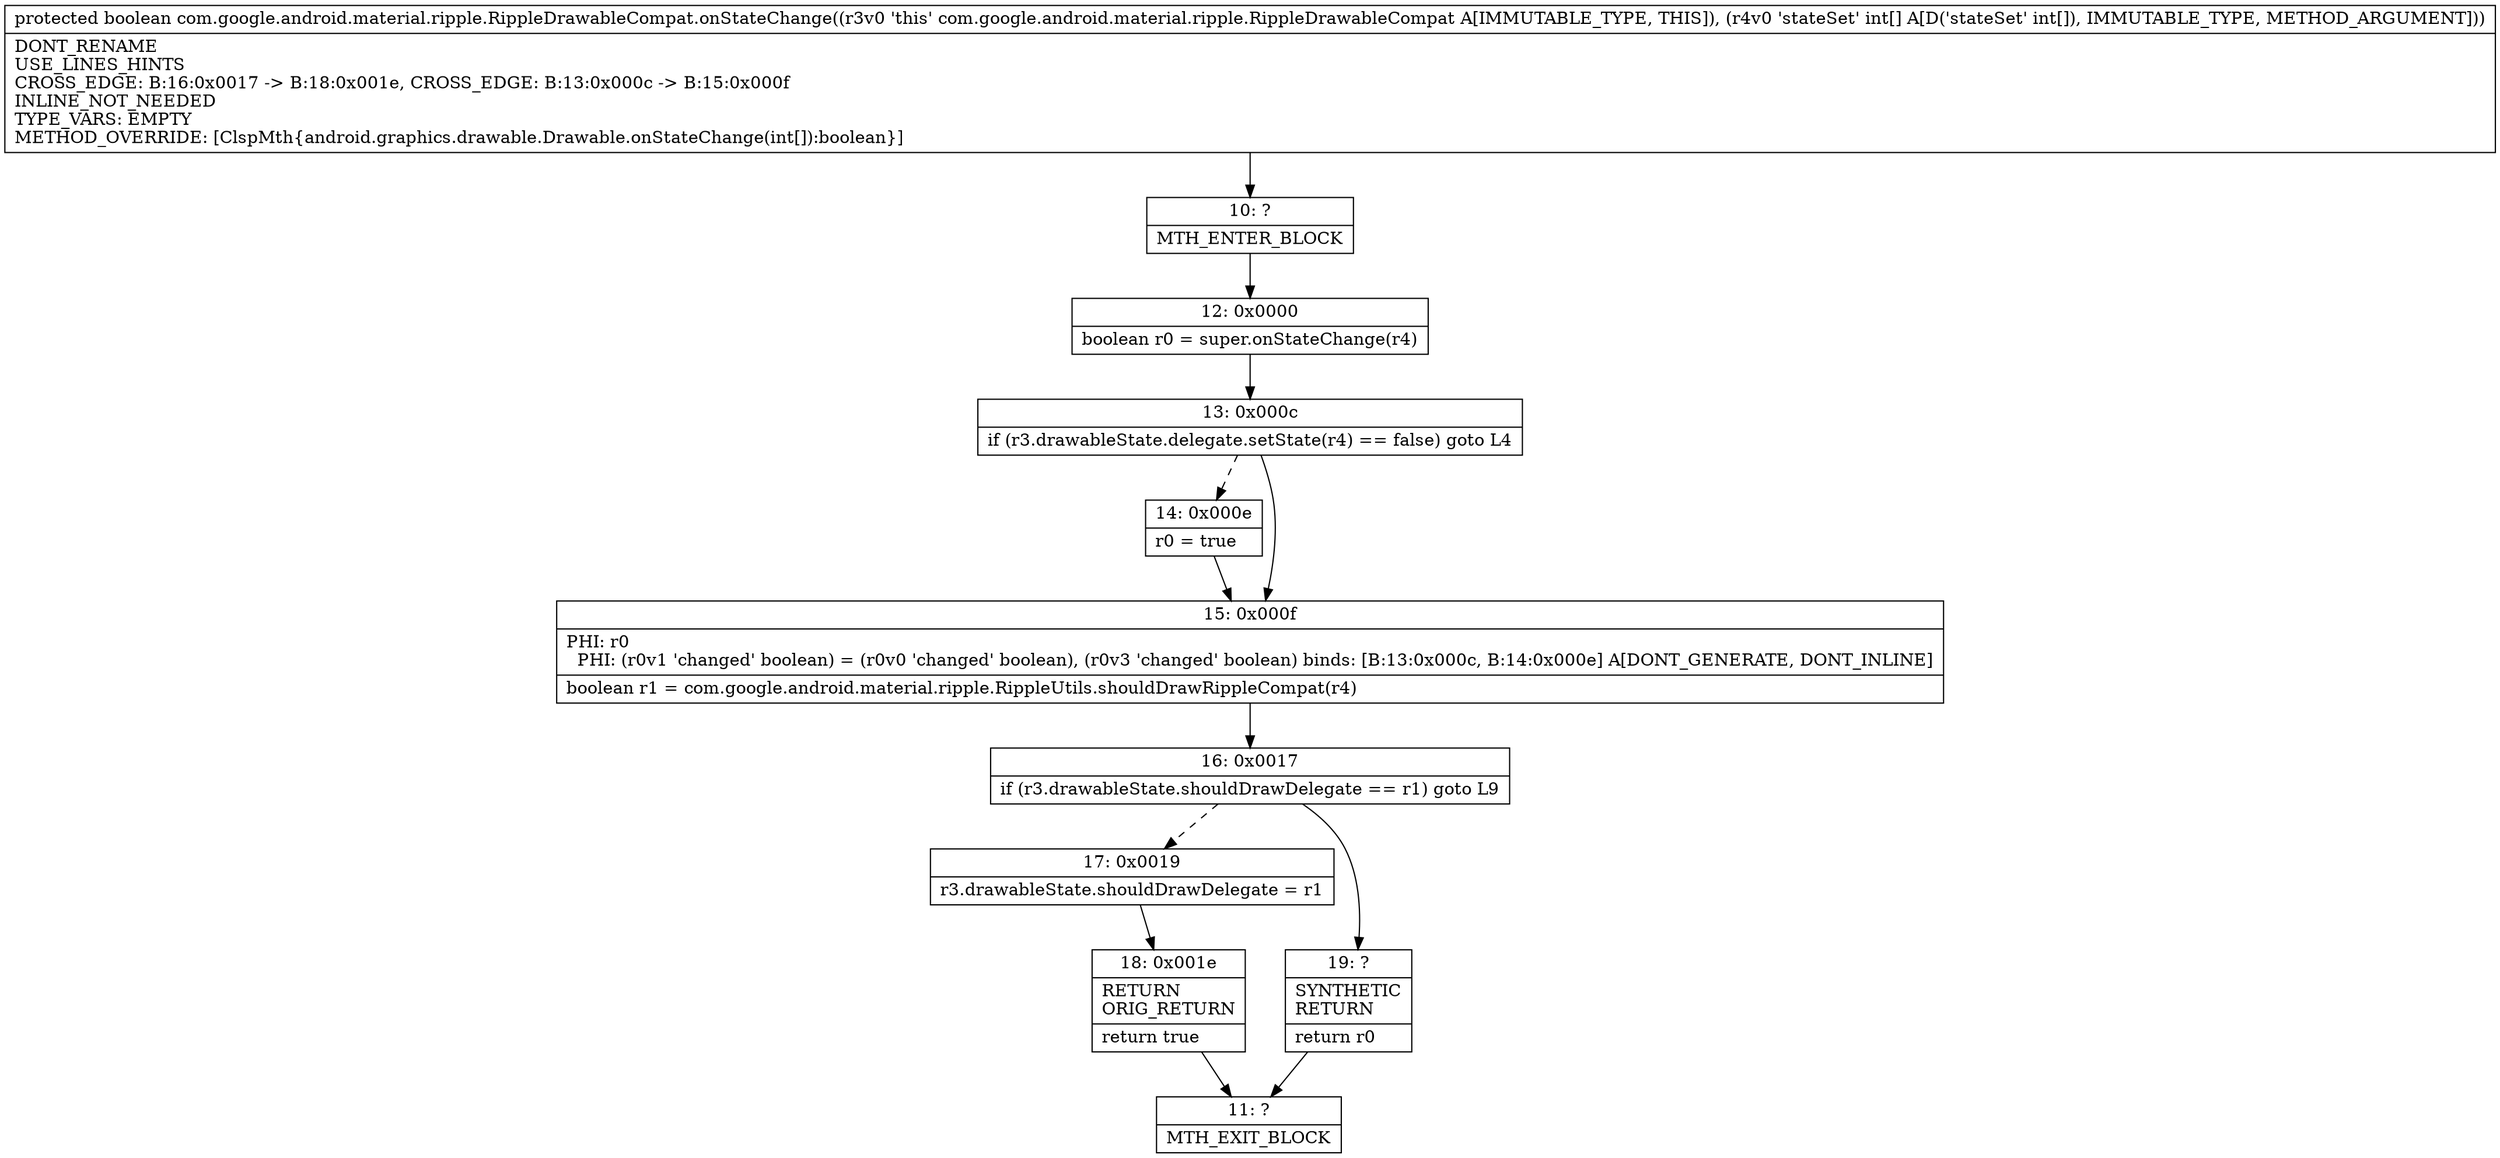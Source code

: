 digraph "CFG forcom.google.android.material.ripple.RippleDrawableCompat.onStateChange([I)Z" {
Node_10 [shape=record,label="{10\:\ ?|MTH_ENTER_BLOCK\l}"];
Node_12 [shape=record,label="{12\:\ 0x0000|boolean r0 = super.onStateChange(r4)\l}"];
Node_13 [shape=record,label="{13\:\ 0x000c|if (r3.drawableState.delegate.setState(r4) == false) goto L4\l}"];
Node_14 [shape=record,label="{14\:\ 0x000e|r0 = true\l}"];
Node_15 [shape=record,label="{15\:\ 0x000f|PHI: r0 \l  PHI: (r0v1 'changed' boolean) = (r0v0 'changed' boolean), (r0v3 'changed' boolean) binds: [B:13:0x000c, B:14:0x000e] A[DONT_GENERATE, DONT_INLINE]\l|boolean r1 = com.google.android.material.ripple.RippleUtils.shouldDrawRippleCompat(r4)\l}"];
Node_16 [shape=record,label="{16\:\ 0x0017|if (r3.drawableState.shouldDrawDelegate == r1) goto L9\l}"];
Node_17 [shape=record,label="{17\:\ 0x0019|r3.drawableState.shouldDrawDelegate = r1\l}"];
Node_18 [shape=record,label="{18\:\ 0x001e|RETURN\lORIG_RETURN\l|return true\l}"];
Node_11 [shape=record,label="{11\:\ ?|MTH_EXIT_BLOCK\l}"];
Node_19 [shape=record,label="{19\:\ ?|SYNTHETIC\lRETURN\l|return r0\l}"];
MethodNode[shape=record,label="{protected boolean com.google.android.material.ripple.RippleDrawableCompat.onStateChange((r3v0 'this' com.google.android.material.ripple.RippleDrawableCompat A[IMMUTABLE_TYPE, THIS]), (r4v0 'stateSet' int[] A[D('stateSet' int[]), IMMUTABLE_TYPE, METHOD_ARGUMENT]))  | DONT_RENAME\lUSE_LINES_HINTS\lCROSS_EDGE: B:16:0x0017 \-\> B:18:0x001e, CROSS_EDGE: B:13:0x000c \-\> B:15:0x000f\lINLINE_NOT_NEEDED\lTYPE_VARS: EMPTY\lMETHOD_OVERRIDE: [ClspMth\{android.graphics.drawable.Drawable.onStateChange(int[]):boolean\}]\l}"];
MethodNode -> Node_10;Node_10 -> Node_12;
Node_12 -> Node_13;
Node_13 -> Node_14[style=dashed];
Node_13 -> Node_15;
Node_14 -> Node_15;
Node_15 -> Node_16;
Node_16 -> Node_17[style=dashed];
Node_16 -> Node_19;
Node_17 -> Node_18;
Node_18 -> Node_11;
Node_19 -> Node_11;
}

